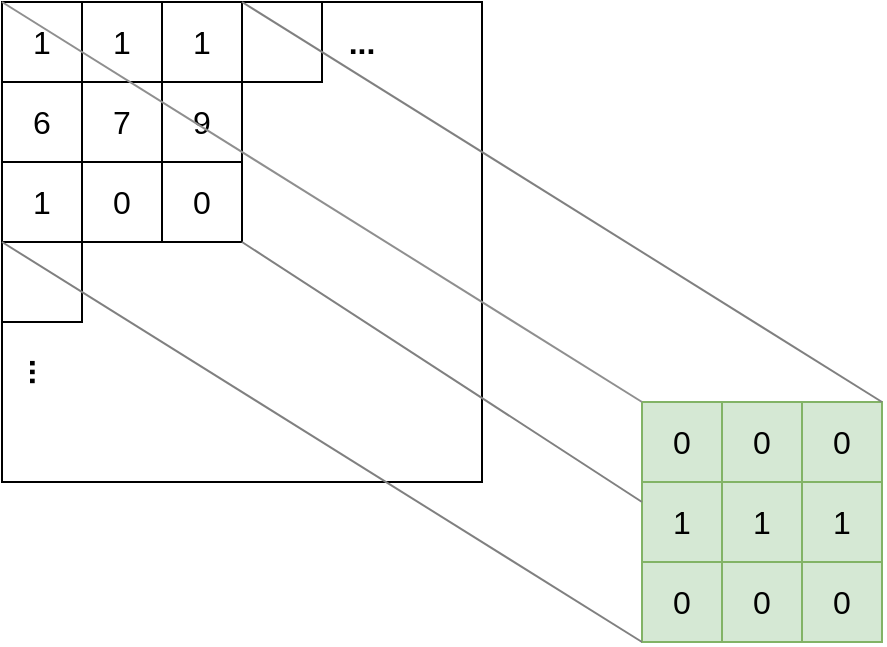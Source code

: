 <mxfile version="13.3.0" type="device"><diagram id="iympjICdZIR09LNo4KAu" name="Page-1"><mxGraphModel dx="868" dy="479" grid="1" gridSize="10" guides="1" tooltips="1" connect="1" arrows="1" fold="1" page="1" pageScale="1" pageWidth="850" pageHeight="1100" math="0" shadow="0"><root><mxCell id="0"/><mxCell id="1" parent="0"/><mxCell id="GD2ngRTX35IJNHf5hspA-1" value="" style="whiteSpace=wrap;html=1;aspect=fixed;" vertex="1" parent="1"><mxGeometry x="160" y="80" width="240" height="240" as="geometry"/></mxCell><mxCell id="GD2ngRTX35IJNHf5hspA-2" value="" style="rounded=0;whiteSpace=wrap;html=1;fillColor=#d5e8d4;strokeColor=#82b366;fontSize=16;" vertex="1" parent="1"><mxGeometry x="480" y="280" width="120" height="120" as="geometry"/></mxCell><mxCell id="GD2ngRTX35IJNHf5hspA-3" value="0" style="rounded=0;whiteSpace=wrap;html=1;fillColor=#d5e8d4;strokeColor=#82b366;fontSize=16;" vertex="1" parent="1"><mxGeometry x="480" y="280" width="40" height="40" as="geometry"/></mxCell><mxCell id="GD2ngRTX35IJNHf5hspA-4" value="0" style="rounded=0;whiteSpace=wrap;html=1;fillColor=#d5e8d4;strokeColor=#82b366;fontSize=16;" vertex="1" parent="1"><mxGeometry x="520" y="280" width="40" height="40" as="geometry"/></mxCell><mxCell id="GD2ngRTX35IJNHf5hspA-5" value="0" style="rounded=0;whiteSpace=wrap;html=1;fillColor=#d5e8d4;strokeColor=#82b366;fontSize=16;" vertex="1" parent="1"><mxGeometry x="560" y="280" width="40" height="40" as="geometry"/></mxCell><mxCell id="GD2ngRTX35IJNHf5hspA-6" value="1" style="rounded=0;whiteSpace=wrap;html=1;fillColor=#d5e8d4;strokeColor=#82b366;fontSize=16;" vertex="1" parent="1"><mxGeometry x="480" y="320" width="40" height="40" as="geometry"/></mxCell><mxCell id="GD2ngRTX35IJNHf5hspA-7" value="1" style="rounded=0;whiteSpace=wrap;html=1;fillColor=#d5e8d4;strokeColor=#82b366;fontSize=16;" vertex="1" parent="1"><mxGeometry x="520" y="320" width="40" height="40" as="geometry"/></mxCell><mxCell id="GD2ngRTX35IJNHf5hspA-8" value="1" style="rounded=0;whiteSpace=wrap;html=1;fillColor=#d5e8d4;strokeColor=#82b366;fontSize=16;" vertex="1" parent="1"><mxGeometry x="560" y="320" width="40" height="40" as="geometry"/></mxCell><mxCell id="GD2ngRTX35IJNHf5hspA-9" value="0" style="rounded=0;whiteSpace=wrap;html=1;fillColor=#d5e8d4;strokeColor=#82b366;fontSize=16;" vertex="1" parent="1"><mxGeometry x="480" y="360" width="40" height="40" as="geometry"/></mxCell><mxCell id="GD2ngRTX35IJNHf5hspA-10" value="0" style="rounded=0;whiteSpace=wrap;html=1;fillColor=#d5e8d4;strokeColor=#82b366;fontSize=16;" vertex="1" parent="1"><mxGeometry x="520" y="360" width="40" height="40" as="geometry"/></mxCell><mxCell id="GD2ngRTX35IJNHf5hspA-11" value="0" style="rounded=0;whiteSpace=wrap;html=1;fillColor=#d5e8d4;strokeColor=#82b366;fontSize=16;" vertex="1" parent="1"><mxGeometry x="560" y="360" width="40" height="40" as="geometry"/></mxCell><mxCell id="GD2ngRTX35IJNHf5hspA-12" value="1" style="rounded=0;whiteSpace=wrap;html=1;fontSize=16;" vertex="1" parent="1"><mxGeometry x="160" y="80" width="40" height="40" as="geometry"/></mxCell><mxCell id="GD2ngRTX35IJNHf5hspA-13" value="1" style="rounded=0;whiteSpace=wrap;html=1;fontSize=16;" vertex="1" parent="1"><mxGeometry x="200" y="80" width="40" height="40" as="geometry"/></mxCell><mxCell id="GD2ngRTX35IJNHf5hspA-14" value="1" style="rounded=0;whiteSpace=wrap;html=1;fontSize=16;" vertex="1" parent="1"><mxGeometry x="240" y="80" width="40" height="40" as="geometry"/></mxCell><mxCell id="GD2ngRTX35IJNHf5hspA-15" value="9" style="rounded=0;whiteSpace=wrap;html=1;fontSize=16;" vertex="1" parent="1"><mxGeometry x="240" y="120" width="40" height="40" as="geometry"/></mxCell><mxCell id="GD2ngRTX35IJNHf5hspA-16" value="7" style="rounded=0;whiteSpace=wrap;html=1;fontSize=16;" vertex="1" parent="1"><mxGeometry x="200" y="120" width="40" height="40" as="geometry"/></mxCell><mxCell id="GD2ngRTX35IJNHf5hspA-17" value="6" style="rounded=0;whiteSpace=wrap;html=1;fontSize=16;" vertex="1" parent="1"><mxGeometry x="160" y="120" width="40" height="40" as="geometry"/></mxCell><mxCell id="GD2ngRTX35IJNHf5hspA-18" value="1" style="rounded=0;whiteSpace=wrap;html=1;fontSize=16;" vertex="1" parent="1"><mxGeometry x="160" y="160" width="40" height="40" as="geometry"/></mxCell><mxCell id="GD2ngRTX35IJNHf5hspA-19" value="0" style="rounded=0;whiteSpace=wrap;html=1;fontSize=16;" vertex="1" parent="1"><mxGeometry x="200" y="160" width="40" height="40" as="geometry"/></mxCell><mxCell id="GD2ngRTX35IJNHf5hspA-20" value="0" style="rounded=0;whiteSpace=wrap;html=1;fontSize=16;" vertex="1" parent="1"><mxGeometry x="240" y="160" width="40" height="40" as="geometry"/></mxCell><mxCell id="GD2ngRTX35IJNHf5hspA-21" value="" style="rounded=0;whiteSpace=wrap;html=1;fontSize=16;" vertex="1" parent="1"><mxGeometry x="160" y="200" width="40" height="40" as="geometry"/></mxCell><mxCell id="GD2ngRTX35IJNHf5hspA-22" value="" style="rounded=0;whiteSpace=wrap;html=1;fontSize=16;" vertex="1" parent="1"><mxGeometry x="280" y="80" width="40" height="40" as="geometry"/></mxCell><mxCell id="GD2ngRTX35IJNHf5hspA-25" value="" style="endArrow=none;html=1;exitX=0;exitY=0;exitDx=0;exitDy=0;entryX=0;entryY=1;entryDx=0;entryDy=0;strokeColor=#808080;" edge="1" parent="1"><mxGeometry width="50" height="50" relative="1" as="geometry"><mxPoint x="280" y="80" as="sourcePoint"/><mxPoint x="600" y="280" as="targetPoint"/></mxGeometry></mxCell><mxCell id="GD2ngRTX35IJNHf5hspA-26" value="" style="endArrow=none;html=1;exitX=0;exitY=0;exitDx=0;exitDy=0;entryX=0;entryY=1;entryDx=0;entryDy=0;strokeColor=#8F8F8F;" edge="1" parent="1"><mxGeometry width="50" height="50" relative="1" as="geometry"><mxPoint x="160" y="80" as="sourcePoint"/><mxPoint x="480" y="280" as="targetPoint"/></mxGeometry></mxCell><mxCell id="GD2ngRTX35IJNHf5hspA-28" value="" style="endArrow=none;html=1;exitX=0;exitY=0;exitDx=0;exitDy=0;entryX=0;entryY=1;entryDx=0;entryDy=0;strokeColor=#808080;" edge="1" parent="1"><mxGeometry width="50" height="50" relative="1" as="geometry"><mxPoint x="160" y="200" as="sourcePoint"/><mxPoint x="480" y="400" as="targetPoint"/></mxGeometry></mxCell><mxCell id="GD2ngRTX35IJNHf5hspA-29" value="" style="endArrow=none;html=1;exitX=0;exitY=0;exitDx=0;exitDy=0;entryX=0;entryY=0.25;entryDx=0;entryDy=0;strokeColor=#808080;" edge="1" parent="1" target="GD2ngRTX35IJNHf5hspA-6"><mxGeometry width="50" height="50" relative="1" as="geometry"><mxPoint x="280" y="200" as="sourcePoint"/><mxPoint x="600" y="400" as="targetPoint"/></mxGeometry></mxCell><mxCell id="GD2ngRTX35IJNHf5hspA-31" value="..." style="text;html=1;strokeColor=none;fillColor=none;align=center;verticalAlign=middle;whiteSpace=wrap;rounded=0;fontSize=16;fontStyle=1" vertex="1" parent="1"><mxGeometry x="320" y="90" width="40" height="20" as="geometry"/></mxCell><mxCell id="GD2ngRTX35IJNHf5hspA-32" value="..." style="text;html=1;strokeColor=none;fillColor=none;align=center;verticalAlign=middle;whiteSpace=wrap;rounded=0;fontSize=16;fontStyle=1;rotation=90;" vertex="1" parent="1"><mxGeometry x="165" y="255" width="30" height="20" as="geometry"/></mxCell></root></mxGraphModel></diagram></mxfile>